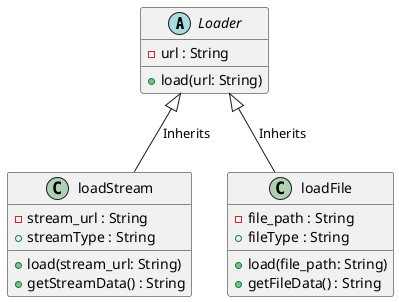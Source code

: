 @startuml
abstract class Loader {
    - url : String
    + load(url: String)
}

class loadStream {
    - stream_url : String
    + load(stream_url: String)
    + getStreamData() : String
    + streamType : String
}

class loadFile {
    - file_path : String
    + load(file_path: String)
    + getFileData() : String
    + fileType : String
}

Loader <|-- loadFile : Inherits
Loader <|-- loadStream : Inherits
@enduml
